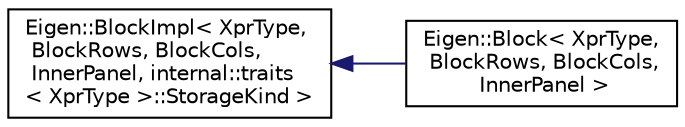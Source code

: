 digraph "Graphical Class Hierarchy"
{
  edge [fontname="Helvetica",fontsize="10",labelfontname="Helvetica",labelfontsize="10"];
  node [fontname="Helvetica",fontsize="10",shape=record];
  rankdir="LR";
  Node1 [label="Eigen::BlockImpl\< XprType,\l BlockRows, BlockCols,\l InnerPanel, internal::traits\l\< XprType \>::StorageKind \>",height=0.2,width=0.4,color="black", fillcolor="white", style="filled",URL="$class_eigen_1_1_block_impl.html"];
  Node1 -> Node2 [dir="back",color="midnightblue",fontsize="10",style="solid",fontname="Helvetica"];
  Node2 [label="Eigen::Block\< XprType,\l BlockRows, BlockCols,\l InnerPanel \>",height=0.2,width=0.4,color="black", fillcolor="white", style="filled",URL="$class_eigen_1_1_block.html",tooltip="Expression of a fixed-size or dynamic-size block. "];
}
